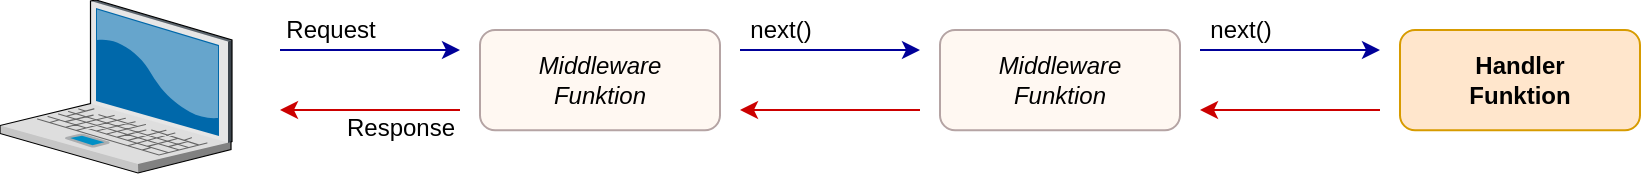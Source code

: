 <mxfile version="26.0.15">
  <diagram name="Seite-1" id="-BVQS_khL0b18SeOBO56">
    <mxGraphModel dx="1434" dy="766" grid="1" gridSize="10" guides="1" tooltips="1" connect="1" arrows="1" fold="1" page="0" pageScale="1" pageWidth="827" pageHeight="1169" math="0" shadow="0">
      <root>
        <mxCell id="0" />
        <mxCell id="1" parent="0" />
        <mxCell id="tDU4n_3eCwvrb2goQz2S-1" value="" style="verticalLabelPosition=bottom;sketch=0;aspect=fixed;html=1;verticalAlign=top;strokeColor=none;align=center;outlineConnect=0;shape=mxgraph.citrix.laptop_2;fillColor=none;" vertex="1" parent="1">
          <mxGeometry x="80" y="315" width="116" height="86.5" as="geometry" />
        </mxCell>
        <mxCell id="tDU4n_3eCwvrb2goQz2S-3" value="&lt;div&gt;Middleware&lt;/div&gt;&lt;div&gt;Funktion&lt;/div&gt;" style="rounded=1;whiteSpace=wrap;html=1;fillColor=#FFF8F2;strokeColor=#B5A4A4;fontStyle=2" vertex="1" parent="1">
          <mxGeometry x="320" y="330" width="120" height="50.12" as="geometry" />
        </mxCell>
        <mxCell id="tDU4n_3eCwvrb2goQz2S-4" value="&lt;div&gt;Middleware&lt;/div&gt;&lt;div&gt;Funktion&lt;/div&gt;" style="rounded=1;whiteSpace=wrap;html=1;fillColor=#FFF8F2;strokeColor=#B5A4A4;fontStyle=2" vertex="1" parent="1">
          <mxGeometry x="550" y="330" width="120" height="50.12" as="geometry" />
        </mxCell>
        <mxCell id="tDU4n_3eCwvrb2goQz2S-5" value="&lt;div&gt;Handler&lt;/div&gt;&lt;div&gt;Funktion&lt;/div&gt;" style="rounded=1;whiteSpace=wrap;html=1;fillColor=#ffe6cc;strokeColor=#d79b00;fontStyle=1" vertex="1" parent="1">
          <mxGeometry x="780" y="330" width="120" height="50.12" as="geometry" />
        </mxCell>
        <mxCell id="tDU4n_3eCwvrb2goQz2S-6" value="" style="endArrow=classic;html=1;rounded=0;strokeColor=#000099;" edge="1" parent="1">
          <mxGeometry width="50" height="50" relative="1" as="geometry">
            <mxPoint x="220" y="340" as="sourcePoint" />
            <mxPoint x="310" y="340" as="targetPoint" />
          </mxGeometry>
        </mxCell>
        <mxCell id="tDU4n_3eCwvrb2goQz2S-7" value="" style="endArrow=classic;html=1;rounded=0;strokeColor=#CC0000;" edge="1" parent="1">
          <mxGeometry width="50" height="50" relative="1" as="geometry">
            <mxPoint x="310" y="370" as="sourcePoint" />
            <mxPoint x="220" y="370" as="targetPoint" />
          </mxGeometry>
        </mxCell>
        <mxCell id="tDU4n_3eCwvrb2goQz2S-8" value="Request" style="text;html=1;align=center;verticalAlign=middle;resizable=0;points=[];autosize=1;strokeColor=none;fillColor=none;" vertex="1" parent="1">
          <mxGeometry x="210" y="315" width="70" height="30" as="geometry" />
        </mxCell>
        <mxCell id="tDU4n_3eCwvrb2goQz2S-9" value="Response" style="text;html=1;align=center;verticalAlign=middle;resizable=0;points=[];autosize=1;strokeColor=none;fillColor=none;" vertex="1" parent="1">
          <mxGeometry x="240" y="364" width="80" height="30" as="geometry" />
        </mxCell>
        <mxCell id="tDU4n_3eCwvrb2goQz2S-11" value="" style="endArrow=classic;html=1;rounded=0;strokeColor=#000099;" edge="1" parent="1">
          <mxGeometry width="50" height="50" relative="1" as="geometry">
            <mxPoint x="450" y="340" as="sourcePoint" />
            <mxPoint x="540" y="340" as="targetPoint" />
          </mxGeometry>
        </mxCell>
        <mxCell id="tDU4n_3eCwvrb2goQz2S-12" value="next()" style="text;html=1;align=center;verticalAlign=middle;resizable=0;points=[];autosize=1;strokeColor=none;fillColor=none;" vertex="1" parent="1">
          <mxGeometry x="440" y="315" width="60" height="30" as="geometry" />
        </mxCell>
        <mxCell id="tDU4n_3eCwvrb2goQz2S-13" value="" style="endArrow=classic;html=1;rounded=0;strokeColor=#000099;" edge="1" parent="1">
          <mxGeometry width="50" height="50" relative="1" as="geometry">
            <mxPoint x="680" y="340" as="sourcePoint" />
            <mxPoint x="770" y="340" as="targetPoint" />
          </mxGeometry>
        </mxCell>
        <mxCell id="tDU4n_3eCwvrb2goQz2S-14" value="next()" style="text;html=1;align=center;verticalAlign=middle;resizable=0;points=[];autosize=1;strokeColor=none;fillColor=none;" vertex="1" parent="1">
          <mxGeometry x="670" y="315" width="60" height="30" as="geometry" />
        </mxCell>
        <mxCell id="tDU4n_3eCwvrb2goQz2S-15" value="" style="endArrow=classic;html=1;rounded=0;strokeColor=#CC0000;" edge="1" parent="1">
          <mxGeometry width="50" height="50" relative="1" as="geometry">
            <mxPoint x="540" y="370" as="sourcePoint" />
            <mxPoint x="450" y="370" as="targetPoint" />
          </mxGeometry>
        </mxCell>
        <mxCell id="tDU4n_3eCwvrb2goQz2S-17" value="" style="endArrow=classic;html=1;rounded=0;strokeColor=#CC0000;" edge="1" parent="1">
          <mxGeometry width="50" height="50" relative="1" as="geometry">
            <mxPoint x="770" y="370" as="sourcePoint" />
            <mxPoint x="680" y="370" as="targetPoint" />
          </mxGeometry>
        </mxCell>
      </root>
    </mxGraphModel>
  </diagram>
</mxfile>
